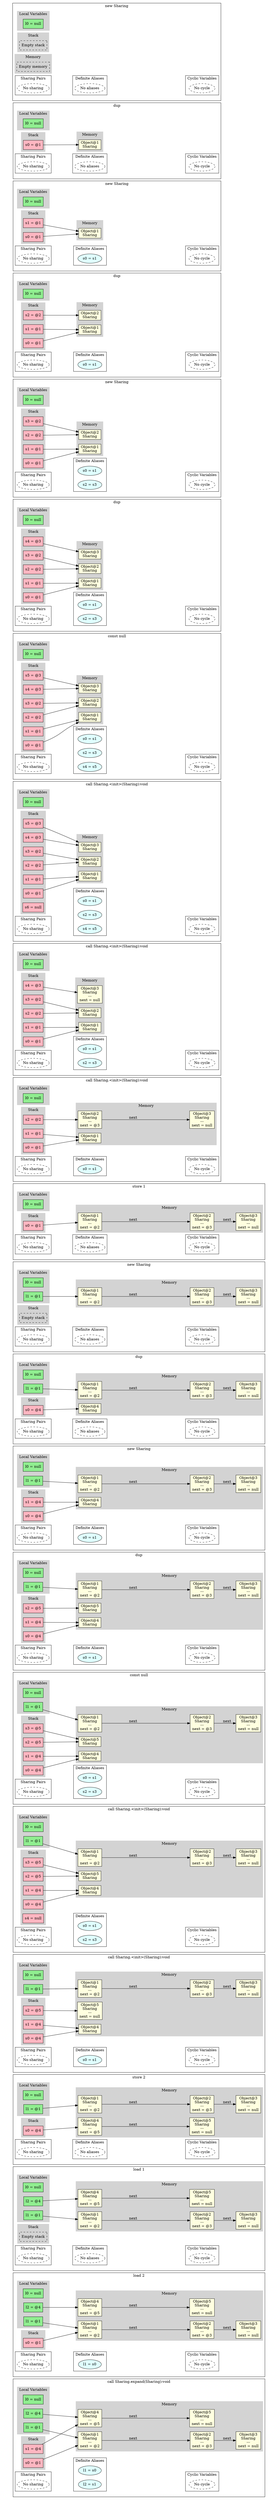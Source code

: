 digraph MemoryGraph {
 node [shape=box, style=filled, fillcolor=lightblue];
 rankdir=LR;

 // Invisible anchor subgraph
 subgraph cluster_anchor {
 style=invis;
 anchor [style=invis, shape=point, width=0, height=0];
 }

 // Starting point for subgraph ordering
 anchor_start [style=invis, shape=point];

 anchor_1748986332955 [style=invis, shape=point];
 anchor_start -> anchor_1748986332955 [style=invis];
 anchor_start = anchor_1748986332955;

 subgraph cluster_1748986332955 {
 anchor_1748986332955 [style=invis];
 label="new Sharing";
 subgraph cluster_locals_1748986332955 {
 label="Local Variables";
 style=filled;
 color=lightgrey;
 node [style=filled, fillcolor=lightgreen];
 "l0_1748986332955" [label="l0 = null"];
 }

 subgraph cluster_stack_1748986332955 {
 label="Stack";
 style=filled;
 color=lightgrey;
 node [style=filled, fillcolor=lightpink];
 "empty_stack_1748986332955" [label="Empty stack", style=dashed, fillcolor=white];
 }

 subgraph cluster_memory_1748986332955 {
 label="Memory";
 style=filled;
 color=lightgrey;
 node [style=filled, fillcolor=lightyellow];
 "empty_memory_1748986332955" [label="Empty memory", style=dashed, fillcolor=white];
 }


 // Sharing pairs
 subgraph cluster_sharing_1748986332955 {
 label="Sharing Pairs";
 node [shape=ellipse, style=filled, fillcolor=lightyellow];
 "empty_sharing_1748986332955" [label="No sharing", style=dashed, fillcolor=white];
 }

    // Alias pairs
    subgraph cluster_aliases_1748986332955 {
      label="Definite Aliases";
      node [shape=ellipse, style=filled, fillcolor=lightcyan];
      "empty_alias_1748986332955" [label="No aliases", style=dashed, fillcolor=white];
    }

 // Cyclic variables
 subgraph cluster_cyclic_1748986332955 {
 label="Cyclic Variables";
 node [shape=ellipse];
 "empty_cyclic_1748986332955" [label="No cycle", style=dashed, fillcolor=white];
 }
 // Invisible edge for horizontal alignment
 "empty_sharing_1748986332955" -> "empty_alias_1748986332955" [style=invis, weight=10];
 // Invisible edge for horizontal alignment
 "empty_alias_1748986332955" -> "empty_cyclic_1748986332955" [style=invis, weight=10];
 }
 anchor_1748986332963 [style=invis, shape=point];
 anchor_start -> anchor_1748986332963 [style=invis];
 anchor_start = anchor_1748986332963;

 subgraph cluster_1748986332963 {
 anchor_1748986332963 [style=invis];
 label="dup";
 subgraph cluster_locals_1748986332963 {
 label="Local Variables";
 style=filled;
 color=lightgrey;
 node [style=filled, fillcolor=lightgreen];
 "l0_1748986332963" [label="l0 = null"];
 }

 subgraph cluster_stack_1748986332963 {
 label="Stack";
 style=filled;
 color=lightgrey;
 node [style=filled, fillcolor=lightpink];
 "s0_1748986332963" [label="s0 = @1"];
 }

 subgraph cluster_memory_1748986332963 {
 label="Memory";
 style=filled;
 color=lightgrey;
 node [style=filled, fillcolor=lightyellow];
 "obj1_1748986332963" [label="Object@1\nSharing"];
 }

 "s0_1748986332963" -> "obj1_1748986332963";

 // Sharing pairs
 subgraph cluster_sharing_1748986332963 {
 label="Sharing Pairs";
 node [shape=ellipse, style=filled, fillcolor=lightyellow];
 "empty_sharing_1748986332963" [label="No sharing", style=dashed, fillcolor=white];
 }

    // Alias pairs
    subgraph cluster_aliases_1748986332963 {
      label="Definite Aliases";
      node [shape=ellipse, style=filled, fillcolor=lightcyan];
      "empty_alias_1748986332963" [label="No aliases", style=dashed, fillcolor=white];
    }

 // Cyclic variables
 subgraph cluster_cyclic_1748986332963 {
 label="Cyclic Variables";
 node [shape=ellipse];
 "empty_cyclic_1748986332963" [label="No cycle", style=dashed, fillcolor=white];
 }
 // Invisible edge for horizontal alignment
 "empty_sharing_1748986332963" -> "empty_alias_1748986332963" [style=invis, weight=10];
 // Invisible edge for horizontal alignment
 "empty_alias_1748986332963" -> "empty_cyclic_1748986332963" [style=invis, weight=10];
 }
 anchor_1748986332970 [style=invis, shape=point];
 anchor_start -> anchor_1748986332970 [style=invis];
 anchor_start = anchor_1748986332970;

 subgraph cluster_1748986332970 {
 anchor_1748986332970 [style=invis];
 label="new Sharing";
 subgraph cluster_locals_1748986332970 {
 label="Local Variables";
 style=filled;
 color=lightgrey;
 node [style=filled, fillcolor=lightgreen];
 "l0_1748986332970" [label="l0 = null"];
 }

 subgraph cluster_stack_1748986332970 {
 label="Stack";
 style=filled;
 color=lightgrey;
 node [style=filled, fillcolor=lightpink];
 "s0_1748986332970" [label="s0 = @1"];
 "s1_1748986332970" [label="s1 = @1"];
 }

 subgraph cluster_memory_1748986332970 {
 label="Memory";
 style=filled;
 color=lightgrey;
 node [style=filled, fillcolor=lightyellow];
 "obj1_1748986332970" [label="Object@1\nSharing"];
 }

 "s0_1748986332970" -> "obj1_1748986332970";
 "s1_1748986332970" -> "obj1_1748986332970";

 // Sharing pairs
 subgraph cluster_sharing_1748986332970 {
 label="Sharing Pairs";
 node [shape=ellipse, style=filled, fillcolor=lightyellow];
 "empty_sharing_1748986332970" [label="No sharing", style=dashed, fillcolor=white];
 }

    // Alias pairs
    subgraph cluster_aliases_1748986332970 {
      label="Definite Aliases";
      node [shape=ellipse, style=filled, fillcolor=lightcyan];
      "alias0_1748986332970" [label="s0 = s1"];
    }

 // Cyclic variables
 subgraph cluster_cyclic_1748986332970 {
 label="Cyclic Variables";
 node [shape=ellipse];
 "empty_cyclic_1748986332970" [label="No cycle", style=dashed, fillcolor=white];
 }
 // Invisible edge for horizontal alignment
 "empty_sharing_1748986332970" -> "alias0_1748986332970" [style=invis, weight=10];
 // Invisible edge for horizontal alignment
 "alias0_1748986332970" -> "empty_cyclic_1748986332970" [style=invis, weight=10];
 }
 anchor_1748986332975 [style=invis, shape=point];
 anchor_start -> anchor_1748986332975 [style=invis];
 anchor_start = anchor_1748986332975;

 subgraph cluster_1748986332975 {
 anchor_1748986332975 [style=invis];
 label="dup";
 subgraph cluster_locals_1748986332975 {
 label="Local Variables";
 style=filled;
 color=lightgrey;
 node [style=filled, fillcolor=lightgreen];
 "l0_1748986332975" [label="l0 = null"];
 }

 subgraph cluster_stack_1748986332975 {
 label="Stack";
 style=filled;
 color=lightgrey;
 node [style=filled, fillcolor=lightpink];
 "s0_1748986332975" [label="s0 = @1"];
 "s1_1748986332975" [label="s1 = @1"];
 "s2_1748986332975" [label="s2 = @2"];
 }

 subgraph cluster_memory_1748986332975 {
 label="Memory";
 style=filled;
 color=lightgrey;
 node [style=filled, fillcolor=lightyellow];
 "obj1_1748986332975" [label="Object@1\nSharing"];
 "obj2_1748986332975" [label="Object@2\nSharing"];
 }

 "s0_1748986332975" -> "obj1_1748986332975";
 "s1_1748986332975" -> "obj1_1748986332975";
 "s2_1748986332975" -> "obj2_1748986332975";

 // Sharing pairs
 subgraph cluster_sharing_1748986332975 {
 label="Sharing Pairs";
 node [shape=ellipse, style=filled, fillcolor=lightyellow];
 "empty_sharing_1748986332975" [label="No sharing", style=dashed, fillcolor=white];
 }

    // Alias pairs
    subgraph cluster_aliases_1748986332975 {
      label="Definite Aliases";
      node [shape=ellipse, style=filled, fillcolor=lightcyan];
      "alias0_1748986332975" [label="s0 = s1"];
    }

 // Cyclic variables
 subgraph cluster_cyclic_1748986332975 {
 label="Cyclic Variables";
 node [shape=ellipse];
 "empty_cyclic_1748986332975" [label="No cycle", style=dashed, fillcolor=white];
 }
 // Invisible edge for horizontal alignment
 "empty_sharing_1748986332975" -> "alias0_1748986332975" [style=invis, weight=10];
 // Invisible edge for horizontal alignment
 "alias0_1748986332975" -> "empty_cyclic_1748986332975" [style=invis, weight=10];
 }
 anchor_1748986333094 [style=invis, shape=point];
 anchor_start -> anchor_1748986333094 [style=invis];
 anchor_start = anchor_1748986333094;

 subgraph cluster_1748986333094 {
 anchor_1748986333094 [style=invis];
 label="new Sharing";
 subgraph cluster_locals_1748986333094 {
 label="Local Variables";
 style=filled;
 color=lightgrey;
 node [style=filled, fillcolor=lightgreen];
 "l0_1748986333094" [label="l0 = null"];
 }

 subgraph cluster_stack_1748986333094 {
 label="Stack";
 style=filled;
 color=lightgrey;
 node [style=filled, fillcolor=lightpink];
 "s0_1748986333094" [label="s0 = @1"];
 "s1_1748986333094" [label="s1 = @1"];
 "s2_1748986333094" [label="s2 = @2"];
 "s3_1748986333094" [label="s3 = @2"];
 }

 subgraph cluster_memory_1748986333094 {
 label="Memory";
 style=filled;
 color=lightgrey;
 node [style=filled, fillcolor=lightyellow];
 "obj1_1748986333094" [label="Object@1\nSharing"];
 "obj2_1748986333094" [label="Object@2\nSharing"];
 }

 "s0_1748986333094" -> "obj1_1748986333094";
 "s1_1748986333094" -> "obj1_1748986333094";
 "s2_1748986333094" -> "obj2_1748986333094";
 "s3_1748986333094" -> "obj2_1748986333094";

 // Sharing pairs
 subgraph cluster_sharing_1748986333094 {
 label="Sharing Pairs";
 node [shape=ellipse, style=filled, fillcolor=lightyellow];
 "empty_sharing_1748986333094" [label="No sharing", style=dashed, fillcolor=white];
 }

    // Alias pairs
    subgraph cluster_aliases_1748986333094 {
      label="Definite Aliases";
      node [shape=ellipse, style=filled, fillcolor=lightcyan];
      "alias0_1748986333094" [label="s0 = s1"];
      "alias1_1748986333094" [label="s2 = s3"];
    }

 // Cyclic variables
 subgraph cluster_cyclic_1748986333094 {
 label="Cyclic Variables";
 node [shape=ellipse];
 "empty_cyclic_1748986333094" [label="No cycle", style=dashed, fillcolor=white];
 }
 // Invisible edge for horizontal alignment
 "empty_sharing_1748986333094" -> "alias1_1748986333094" [style=invis, weight=10];
 // Invisible edge for horizontal alignment
 "alias1_1748986333094" -> "empty_cyclic_1748986333094" [style=invis, weight=10];
 }
 anchor_1748986333132 [style=invis, shape=point];
 anchor_start -> anchor_1748986333132 [style=invis];
 anchor_start = anchor_1748986333132;

 subgraph cluster_1748986333132 {
 anchor_1748986333132 [style=invis];
 label="dup";
 subgraph cluster_locals_1748986333132 {
 label="Local Variables";
 style=filled;
 color=lightgrey;
 node [style=filled, fillcolor=lightgreen];
 "l0_1748986333132" [label="l0 = null"];
 }

 subgraph cluster_stack_1748986333132 {
 label="Stack";
 style=filled;
 color=lightgrey;
 node [style=filled, fillcolor=lightpink];
 "s0_1748986333132" [label="s0 = @1"];
 "s1_1748986333132" [label="s1 = @1"];
 "s2_1748986333132" [label="s2 = @2"];
 "s3_1748986333132" [label="s3 = @2"];
 "s4_1748986333132" [label="s4 = @3"];
 }

 subgraph cluster_memory_1748986333132 {
 label="Memory";
 style=filled;
 color=lightgrey;
 node [style=filled, fillcolor=lightyellow];
 "obj1_1748986333132" [label="Object@1\nSharing"];
 "obj2_1748986333132" [label="Object@2\nSharing"];
 "obj3_1748986333132" [label="Object@3\nSharing"];
 }

 "s0_1748986333132" -> "obj1_1748986333132";
 "s1_1748986333132" -> "obj1_1748986333132";
 "s2_1748986333132" -> "obj2_1748986333132";
 "s3_1748986333132" -> "obj2_1748986333132";
 "s4_1748986333132" -> "obj3_1748986333132";

 // Sharing pairs
 subgraph cluster_sharing_1748986333132 {
 label="Sharing Pairs";
 node [shape=ellipse, style=filled, fillcolor=lightyellow];
 "empty_sharing_1748986333132" [label="No sharing", style=dashed, fillcolor=white];
 }

    // Alias pairs
    subgraph cluster_aliases_1748986333132 {
      label="Definite Aliases";
      node [shape=ellipse, style=filled, fillcolor=lightcyan];
      "alias0_1748986333132" [label="s0 = s1"];
      "alias1_1748986333132" [label="s2 = s3"];
    }

 // Cyclic variables
 subgraph cluster_cyclic_1748986333132 {
 label="Cyclic Variables";
 node [shape=ellipse];
 "empty_cyclic_1748986333132" [label="No cycle", style=dashed, fillcolor=white];
 }
 // Invisible edge for horizontal alignment
 "empty_sharing_1748986333132" -> "alias1_1748986333132" [style=invis, weight=10];
 // Invisible edge for horizontal alignment
 "alias1_1748986333132" -> "empty_cyclic_1748986333132" [style=invis, weight=10];
 }
 anchor_1748986333169 [style=invis, shape=point];
 anchor_start -> anchor_1748986333169 [style=invis];
 anchor_start = anchor_1748986333169;

 subgraph cluster_1748986333169 {
 anchor_1748986333169 [style=invis];
 label="const null";
 subgraph cluster_locals_1748986333169 {
 label="Local Variables";
 style=filled;
 color=lightgrey;
 node [style=filled, fillcolor=lightgreen];
 "l0_1748986333169" [label="l0 = null"];
 }

 subgraph cluster_stack_1748986333169 {
 label="Stack";
 style=filled;
 color=lightgrey;
 node [style=filled, fillcolor=lightpink];
 "s0_1748986333169" [label="s0 = @1"];
 "s1_1748986333169" [label="s1 = @1"];
 "s2_1748986333169" [label="s2 = @2"];
 "s3_1748986333169" [label="s3 = @2"];
 "s4_1748986333169" [label="s4 = @3"];
 "s5_1748986333169" [label="s5 = @3"];
 }

 subgraph cluster_memory_1748986333169 {
 label="Memory";
 style=filled;
 color=lightgrey;
 node [style=filled, fillcolor=lightyellow];
 "obj1_1748986333169" [label="Object@1\nSharing"];
 "obj2_1748986333169" [label="Object@2\nSharing"];
 "obj3_1748986333169" [label="Object@3\nSharing"];
 }

 "s0_1748986333169" -> "obj1_1748986333169";
 "s1_1748986333169" -> "obj1_1748986333169";
 "s2_1748986333169" -> "obj2_1748986333169";
 "s3_1748986333169" -> "obj2_1748986333169";
 "s4_1748986333169" -> "obj3_1748986333169";
 "s5_1748986333169" -> "obj3_1748986333169";

 // Sharing pairs
 subgraph cluster_sharing_1748986333169 {
 label="Sharing Pairs";
 node [shape=ellipse, style=filled, fillcolor=lightyellow];
 "empty_sharing_1748986333169" [label="No sharing", style=dashed, fillcolor=white];
 }

    // Alias pairs
    subgraph cluster_aliases_1748986333169 {
      label="Definite Aliases";
      node [shape=ellipse, style=filled, fillcolor=lightcyan];
      "alias0_1748986333169" [label="s0 = s1"];
      "alias1_1748986333169" [label="s2 = s3"];
      "alias2_1748986333169" [label="s4 = s5"];
    }

 // Cyclic variables
 subgraph cluster_cyclic_1748986333169 {
 label="Cyclic Variables";
 node [shape=ellipse];
 "empty_cyclic_1748986333169" [label="No cycle", style=dashed, fillcolor=white];
 }
 // Invisible edge for horizontal alignment
 "empty_sharing_1748986333169" -> "alias2_1748986333169" [style=invis, weight=10];
 // Invisible edge for horizontal alignment
 "alias2_1748986333169" -> "empty_cyclic_1748986333169" [style=invis, weight=10];
 }
 anchor_1748986333259 [style=invis, shape=point];
 anchor_start -> anchor_1748986333259 [style=invis];
 anchor_start = anchor_1748986333259;

 subgraph cluster_1748986333259 {
 anchor_1748986333259 [style=invis];
 label="call Sharing.<init>(Sharing):void";
 subgraph cluster_locals_1748986333259 {
 label="Local Variables";
 style=filled;
 color=lightgrey;
 node [style=filled, fillcolor=lightgreen];
 "l0_1748986333259" [label="l0 = null"];
 }

 subgraph cluster_stack_1748986333259 {
 label="Stack";
 style=filled;
 color=lightgrey;
 node [style=filled, fillcolor=lightpink];
 "s0_1748986333259" [label="s0 = @1"];
 "s1_1748986333259" [label="s1 = @1"];
 "s2_1748986333259" [label="s2 = @2"];
 "s3_1748986333259" [label="s3 = @2"];
 "s4_1748986333259" [label="s4 = @3"];
 "s5_1748986333259" [label="s5 = @3"];
 "s6_1748986333259" [label="s6 = null"];
 }

 subgraph cluster_memory_1748986333259 {
 label="Memory";
 style=filled;
 color=lightgrey;
 node [style=filled, fillcolor=lightyellow];
 "obj1_1748986333259" [label="Object@1\nSharing"];
 "obj2_1748986333259" [label="Object@2\nSharing"];
 "obj3_1748986333259" [label="Object@3\nSharing"];
 }

 "s0_1748986333259" -> "obj1_1748986333259";
 "s1_1748986333259" -> "obj1_1748986333259";
 "s2_1748986333259" -> "obj2_1748986333259";
 "s3_1748986333259" -> "obj2_1748986333259";
 "s4_1748986333259" -> "obj3_1748986333259";
 "s5_1748986333259" -> "obj3_1748986333259";

 // Sharing pairs
 subgraph cluster_sharing_1748986333259 {
 label="Sharing Pairs";
 node [shape=ellipse, style=filled, fillcolor=lightyellow];
 "empty_sharing_1748986333259" [label="No sharing", style=dashed, fillcolor=white];
 }

    // Alias pairs
    subgraph cluster_aliases_1748986333259 {
      label="Definite Aliases";
      node [shape=ellipse, style=filled, fillcolor=lightcyan];
      "alias0_1748986333259" [label="s0 = s1"];
      "alias1_1748986333259" [label="s2 = s3"];
      "alias2_1748986333259" [label="s4 = s5"];
    }

 // Cyclic variables
 subgraph cluster_cyclic_1748986333259 {
 label="Cyclic Variables";
 node [shape=ellipse];
 "empty_cyclic_1748986333259" [label="No cycle", style=dashed, fillcolor=white];
 }
 // Invisible edge for horizontal alignment
 "empty_sharing_1748986333259" -> "alias2_1748986333259" [style=invis, weight=10];
 // Invisible edge for horizontal alignment
 "alias2_1748986333259" -> "empty_cyclic_1748986333259" [style=invis, weight=10];
 }
 anchor_1748986333431 [style=invis, shape=point];
 anchor_start -> anchor_1748986333431 [style=invis];
 anchor_start = anchor_1748986333431;

 subgraph cluster_1748986333431 {
 anchor_1748986333431 [style=invis];
 label="call Sharing.<init>(Sharing):void";
 subgraph cluster_locals_1748986333431 {
 label="Local Variables";
 style=filled;
 color=lightgrey;
 node [style=filled, fillcolor=lightgreen];
 "l0_1748986333431" [label="l0 = null"];
 }

 subgraph cluster_stack_1748986333431 {
 label="Stack";
 style=filled;
 color=lightgrey;
 node [style=filled, fillcolor=lightpink];
 "s0_1748986333431" [label="s0 = @1"];
 "s1_1748986333431" [label="s1 = @1"];
 "s2_1748986333431" [label="s2 = @2"];
 "s3_1748986333431" [label="s3 = @2"];
 "s4_1748986333431" [label="s4 = @3"];
 }

 subgraph cluster_memory_1748986333431 {
 label="Memory";
 style=filled;
 color=lightgrey;
 node [style=filled, fillcolor=lightyellow];
 "obj1_1748986333431" [label="Object@1\nSharing"];
 "obj2_1748986333431" [label="Object@2\nSharing"];
 "obj3_1748986333431" [label="Object@3\nSharing\n---\nnext = null\n"];
 }

 "s0_1748986333431" -> "obj1_1748986333431";
 "s1_1748986333431" -> "obj1_1748986333431";
 "s2_1748986333431" -> "obj2_1748986333431";
 "s3_1748986333431" -> "obj2_1748986333431";
 "s4_1748986333431" -> "obj3_1748986333431";

 // Sharing pairs
 subgraph cluster_sharing_1748986333431 {
 label="Sharing Pairs";
 node [shape=ellipse, style=filled, fillcolor=lightyellow];
 "empty_sharing_1748986333431" [label="No sharing", style=dashed, fillcolor=white];
 }

    // Alias pairs
    subgraph cluster_aliases_1748986333431 {
      label="Definite Aliases";
      node [shape=ellipse, style=filled, fillcolor=lightcyan];
      "alias0_1748986333431" [label="s0 = s1"];
      "alias1_1748986333431" [label="s2 = s3"];
    }

 // Cyclic variables
 subgraph cluster_cyclic_1748986333431 {
 label="Cyclic Variables";
 node [shape=ellipse];
 "empty_cyclic_1748986333431" [label="No cycle", style=dashed, fillcolor=white];
 }
 // Invisible edge for horizontal alignment
 "empty_sharing_1748986333431" -> "alias1_1748986333431" [style=invis, weight=10];
 // Invisible edge for horizontal alignment
 "alias1_1748986333431" -> "empty_cyclic_1748986333431" [style=invis, weight=10];
 }
 anchor_1748986333488 [style=invis, shape=point];
 anchor_start -> anchor_1748986333488 [style=invis];
 anchor_start = anchor_1748986333488;

 subgraph cluster_1748986333488 {
 anchor_1748986333488 [style=invis];
 label="call Sharing.<init>(Sharing):void";
 subgraph cluster_locals_1748986333488 {
 label="Local Variables";
 style=filled;
 color=lightgrey;
 node [style=filled, fillcolor=lightgreen];
 "l0_1748986333488" [label="l0 = null"];
 }

 subgraph cluster_stack_1748986333488 {
 label="Stack";
 style=filled;
 color=lightgrey;
 node [style=filled, fillcolor=lightpink];
 "s0_1748986333488" [label="s0 = @1"];
 "s1_1748986333488" [label="s1 = @1"];
 "s2_1748986333488" [label="s2 = @2"];
 }

 subgraph cluster_memory_1748986333488 {
 label="Memory";
 style=filled;
 color=lightgrey;
 node [style=filled, fillcolor=lightyellow];
 "obj1_1748986333488" [label="Object@1\nSharing"];
 "obj2_1748986333488" [label="Object@2\nSharing\n---\nnext = @3\n"];
 "obj3_1748986333488" [label="Object@3\nSharing\n---\nnext = null\n"];
 }

 "s0_1748986333488" -> "obj1_1748986333488";
 "s1_1748986333488" -> "obj1_1748986333488";
 "s2_1748986333488" -> "obj2_1748986333488";
 "obj2_1748986333488" -> "obj3_1748986333488" [label="next"];

 // Sharing pairs
 subgraph cluster_sharing_1748986333488 {
 label="Sharing Pairs";
 node [shape=ellipse, style=filled, fillcolor=lightyellow];
 "empty_sharing_1748986333488" [label="No sharing", style=dashed, fillcolor=white];
 }

    // Alias pairs
    subgraph cluster_aliases_1748986333488 {
      label="Definite Aliases";
      node [shape=ellipse, style=filled, fillcolor=lightcyan];
      "alias0_1748986333488" [label="s0 = s1"];
    }

 // Cyclic variables
 subgraph cluster_cyclic_1748986333488 {
 label="Cyclic Variables";
 node [shape=ellipse];
 "empty_cyclic_1748986333488" [label="No cycle", style=dashed, fillcolor=white];
 }
 // Invisible edge for horizontal alignment
 "empty_sharing_1748986333488" -> "alias0_1748986333488" [style=invis, weight=10];
 // Invisible edge for horizontal alignment
 "alias0_1748986333488" -> "empty_cyclic_1748986333488" [style=invis, weight=10];
 }
 anchor_1748986333495 [style=invis, shape=point];
 anchor_start -> anchor_1748986333495 [style=invis];
 anchor_start = anchor_1748986333495;

 subgraph cluster_1748986333495 {
 anchor_1748986333495 [style=invis];
 label="store 1";
 subgraph cluster_locals_1748986333495 {
 label="Local Variables";
 style=filled;
 color=lightgrey;
 node [style=filled, fillcolor=lightgreen];
 "l0_1748986333495" [label="l0 = null"];
 }

 subgraph cluster_stack_1748986333495 {
 label="Stack";
 style=filled;
 color=lightgrey;
 node [style=filled, fillcolor=lightpink];
 "s0_1748986333495" [label="s0 = @1"];
 }

 subgraph cluster_memory_1748986333495 {
 label="Memory";
 style=filled;
 color=lightgrey;
 node [style=filled, fillcolor=lightyellow];
 "obj1_1748986333495" [label="Object@1\nSharing\n---\nnext = @2\n"];
 "obj2_1748986333495" [label="Object@2\nSharing\n---\nnext = @3\n"];
 "obj3_1748986333495" [label="Object@3\nSharing\n---\nnext = null\n"];
 }

 "s0_1748986333495" -> "obj1_1748986333495";
 "obj1_1748986333495" -> "obj2_1748986333495" [label="next"];
 "obj2_1748986333495" -> "obj3_1748986333495" [label="next"];

 // Sharing pairs
 subgraph cluster_sharing_1748986333495 {
 label="Sharing Pairs";
 node [shape=ellipse, style=filled, fillcolor=lightyellow];
 "empty_sharing_1748986333495" [label="No sharing", style=dashed, fillcolor=white];
 }

    // Alias pairs
    subgraph cluster_aliases_1748986333495 {
      label="Definite Aliases";
      node [shape=ellipse, style=filled, fillcolor=lightcyan];
      "empty_alias_1748986333495" [label="No aliases", style=dashed, fillcolor=white];
    }

 // Cyclic variables
 subgraph cluster_cyclic_1748986333495 {
 label="Cyclic Variables";
 node [shape=ellipse];
 "empty_cyclic_1748986333495" [label="No cycle", style=dashed, fillcolor=white];
 }
 // Invisible edge for horizontal alignment
 "empty_sharing_1748986333495" -> "empty_alias_1748986333495" [style=invis, weight=10];
 // Invisible edge for horizontal alignment
 "empty_alias_1748986333495" -> "empty_cyclic_1748986333495" [style=invis, weight=10];
 }
 anchor_1748986333497 [style=invis, shape=point];
 anchor_start -> anchor_1748986333497 [style=invis];
 anchor_start = anchor_1748986333497;

 subgraph cluster_1748986333497 {
 anchor_1748986333497 [style=invis];
 label="new Sharing";
 subgraph cluster_locals_1748986333497 {
 label="Local Variables";
 style=filled;
 color=lightgrey;
 node [style=filled, fillcolor=lightgreen];
 "l0_1748986333497" [label="l0 = null"];
 "l1_1748986333497" [label="l1 = @1"];
 }

 subgraph cluster_stack_1748986333497 {
 label="Stack";
 style=filled;
 color=lightgrey;
 node [style=filled, fillcolor=lightpink];
 "empty_stack_1748986333497" [label="Empty stack", style=dashed, fillcolor=white];
 }

 subgraph cluster_memory_1748986333497 {
 label="Memory";
 style=filled;
 color=lightgrey;
 node [style=filled, fillcolor=lightyellow];
 "obj1_1748986333497" [label="Object@1\nSharing\n---\nnext = @2\n"];
 "obj2_1748986333497" [label="Object@2\nSharing\n---\nnext = @3\n"];
 "obj3_1748986333497" [label="Object@3\nSharing\n---\nnext = null\n"];
 }

 "l1_1748986333497" -> "obj1_1748986333497";
 "obj1_1748986333497" -> "obj2_1748986333497" [label="next"];
 "obj2_1748986333497" -> "obj3_1748986333497" [label="next"];

 // Sharing pairs
 subgraph cluster_sharing_1748986333497 {
 label="Sharing Pairs";
 node [shape=ellipse, style=filled, fillcolor=lightyellow];
 "empty_sharing_1748986333497" [label="No sharing", style=dashed, fillcolor=white];
 }

    // Alias pairs
    subgraph cluster_aliases_1748986333497 {
      label="Definite Aliases";
      node [shape=ellipse, style=filled, fillcolor=lightcyan];
      "empty_alias_1748986333497" [label="No aliases", style=dashed, fillcolor=white];
    }

 // Cyclic variables
 subgraph cluster_cyclic_1748986333497 {
 label="Cyclic Variables";
 node [shape=ellipse];
 "empty_cyclic_1748986333497" [label="No cycle", style=dashed, fillcolor=white];
 }
 // Invisible edge for horizontal alignment
 "empty_sharing_1748986333497" -> "empty_alias_1748986333497" [style=invis, weight=10];
 // Invisible edge for horizontal alignment
 "empty_alias_1748986333497" -> "empty_cyclic_1748986333497" [style=invis, weight=10];
 }
 anchor_1748986333500 [style=invis, shape=point];
 anchor_start -> anchor_1748986333500 [style=invis];
 anchor_start = anchor_1748986333500;

 subgraph cluster_1748986333500 {
 anchor_1748986333500 [style=invis];
 label="dup";
 subgraph cluster_locals_1748986333500 {
 label="Local Variables";
 style=filled;
 color=lightgrey;
 node [style=filled, fillcolor=lightgreen];
 "l0_1748986333500" [label="l0 = null"];
 "l1_1748986333500" [label="l1 = @1"];
 }

 subgraph cluster_stack_1748986333500 {
 label="Stack";
 style=filled;
 color=lightgrey;
 node [style=filled, fillcolor=lightpink];
 "s0_1748986333500" [label="s0 = @4"];
 }

 subgraph cluster_memory_1748986333500 {
 label="Memory";
 style=filled;
 color=lightgrey;
 node [style=filled, fillcolor=lightyellow];
 "obj1_1748986333500" [label="Object@1\nSharing\n---\nnext = @2\n"];
 "obj2_1748986333500" [label="Object@2\nSharing\n---\nnext = @3\n"];
 "obj3_1748986333500" [label="Object@3\nSharing\n---\nnext = null\n"];
 "obj4_1748986333500" [label="Object@4\nSharing"];
 }

 "l1_1748986333500" -> "obj1_1748986333500";
 "s0_1748986333500" -> "obj4_1748986333500";
 "obj1_1748986333500" -> "obj2_1748986333500" [label="next"];
 "obj2_1748986333500" -> "obj3_1748986333500" [label="next"];

 // Sharing pairs
 subgraph cluster_sharing_1748986333500 {
 label="Sharing Pairs";
 node [shape=ellipse, style=filled, fillcolor=lightyellow];
 "empty_sharing_1748986333500" [label="No sharing", style=dashed, fillcolor=white];
 }

    // Alias pairs
    subgraph cluster_aliases_1748986333500 {
      label="Definite Aliases";
      node [shape=ellipse, style=filled, fillcolor=lightcyan];
      "empty_alias_1748986333500" [label="No aliases", style=dashed, fillcolor=white];
    }

 // Cyclic variables
 subgraph cluster_cyclic_1748986333500 {
 label="Cyclic Variables";
 node [shape=ellipse];
 "empty_cyclic_1748986333500" [label="No cycle", style=dashed, fillcolor=white];
 }
 // Invisible edge for horizontal alignment
 "empty_sharing_1748986333500" -> "empty_alias_1748986333500" [style=invis, weight=10];
 // Invisible edge for horizontal alignment
 "empty_alias_1748986333500" -> "empty_cyclic_1748986333500" [style=invis, weight=10];
 }
 anchor_1748986333503 [style=invis, shape=point];
 anchor_start -> anchor_1748986333503 [style=invis];
 anchor_start = anchor_1748986333503;

 subgraph cluster_1748986333503 {
 anchor_1748986333503 [style=invis];
 label="new Sharing";
 subgraph cluster_locals_1748986333503 {
 label="Local Variables";
 style=filled;
 color=lightgrey;
 node [style=filled, fillcolor=lightgreen];
 "l0_1748986333503" [label="l0 = null"];
 "l1_1748986333503" [label="l1 = @1"];
 }

 subgraph cluster_stack_1748986333503 {
 label="Stack";
 style=filled;
 color=lightgrey;
 node [style=filled, fillcolor=lightpink];
 "s0_1748986333503" [label="s0 = @4"];
 "s1_1748986333503" [label="s1 = @4"];
 }

 subgraph cluster_memory_1748986333503 {
 label="Memory";
 style=filled;
 color=lightgrey;
 node [style=filled, fillcolor=lightyellow];
 "obj1_1748986333503" [label="Object@1\nSharing\n---\nnext = @2\n"];
 "obj2_1748986333503" [label="Object@2\nSharing\n---\nnext = @3\n"];
 "obj3_1748986333503" [label="Object@3\nSharing\n---\nnext = null\n"];
 "obj4_1748986333503" [label="Object@4\nSharing"];
 }

 "l1_1748986333503" -> "obj1_1748986333503";
 "s0_1748986333503" -> "obj4_1748986333503";
 "s1_1748986333503" -> "obj4_1748986333503";
 "obj1_1748986333503" -> "obj2_1748986333503" [label="next"];
 "obj2_1748986333503" -> "obj3_1748986333503" [label="next"];

 // Sharing pairs
 subgraph cluster_sharing_1748986333503 {
 label="Sharing Pairs";
 node [shape=ellipse, style=filled, fillcolor=lightyellow];
 "empty_sharing_1748986333503" [label="No sharing", style=dashed, fillcolor=white];
 }

    // Alias pairs
    subgraph cluster_aliases_1748986333503 {
      label="Definite Aliases";
      node [shape=ellipse, style=filled, fillcolor=lightcyan];
      "alias0_1748986333503" [label="s0 = s1"];
    }

 // Cyclic variables
 subgraph cluster_cyclic_1748986333503 {
 label="Cyclic Variables";
 node [shape=ellipse];
 "empty_cyclic_1748986333503" [label="No cycle", style=dashed, fillcolor=white];
 }
 // Invisible edge for horizontal alignment
 "empty_sharing_1748986333503" -> "alias0_1748986333503" [style=invis, weight=10];
 // Invisible edge for horizontal alignment
 "alias0_1748986333503" -> "empty_cyclic_1748986333503" [style=invis, weight=10];
 }
 anchor_1748986333507 [style=invis, shape=point];
 anchor_start -> anchor_1748986333507 [style=invis];
 anchor_start = anchor_1748986333507;

 subgraph cluster_1748986333507 {
 anchor_1748986333507 [style=invis];
 label="dup";
 subgraph cluster_locals_1748986333507 {
 label="Local Variables";
 style=filled;
 color=lightgrey;
 node [style=filled, fillcolor=lightgreen];
 "l0_1748986333507" [label="l0 = null"];
 "l1_1748986333507" [label="l1 = @1"];
 }

 subgraph cluster_stack_1748986333507 {
 label="Stack";
 style=filled;
 color=lightgrey;
 node [style=filled, fillcolor=lightpink];
 "s0_1748986333507" [label="s0 = @4"];
 "s1_1748986333507" [label="s1 = @4"];
 "s2_1748986333507" [label="s2 = @5"];
 }

 subgraph cluster_memory_1748986333507 {
 label="Memory";
 style=filled;
 color=lightgrey;
 node [style=filled, fillcolor=lightyellow];
 "obj1_1748986333507" [label="Object@1\nSharing\n---\nnext = @2\n"];
 "obj2_1748986333507" [label="Object@2\nSharing\n---\nnext = @3\n"];
 "obj3_1748986333507" [label="Object@3\nSharing\n---\nnext = null\n"];
 "obj4_1748986333507" [label="Object@4\nSharing"];
 "obj5_1748986333507" [label="Object@5\nSharing"];
 }

 "l1_1748986333507" -> "obj1_1748986333507";
 "s0_1748986333507" -> "obj4_1748986333507";
 "s1_1748986333507" -> "obj4_1748986333507";
 "s2_1748986333507" -> "obj5_1748986333507";
 "obj1_1748986333507" -> "obj2_1748986333507" [label="next"];
 "obj2_1748986333507" -> "obj3_1748986333507" [label="next"];

 // Sharing pairs
 subgraph cluster_sharing_1748986333507 {
 label="Sharing Pairs";
 node [shape=ellipse, style=filled, fillcolor=lightyellow];
 "empty_sharing_1748986333507" [label="No sharing", style=dashed, fillcolor=white];
 }

    // Alias pairs
    subgraph cluster_aliases_1748986333507 {
      label="Definite Aliases";
      node [shape=ellipse, style=filled, fillcolor=lightcyan];
      "alias0_1748986333507" [label="s0 = s1"];
    }

 // Cyclic variables
 subgraph cluster_cyclic_1748986333507 {
 label="Cyclic Variables";
 node [shape=ellipse];
 "empty_cyclic_1748986333507" [label="No cycle", style=dashed, fillcolor=white];
 }
 // Invisible edge for horizontal alignment
 "empty_sharing_1748986333507" -> "alias0_1748986333507" [style=invis, weight=10];
 // Invisible edge for horizontal alignment
 "alias0_1748986333507" -> "empty_cyclic_1748986333507" [style=invis, weight=10];
 }
 anchor_1748986333512 [style=invis, shape=point];
 anchor_start -> anchor_1748986333512 [style=invis];
 anchor_start = anchor_1748986333512;

 subgraph cluster_1748986333512 {
 anchor_1748986333512 [style=invis];
 label="const null";
 subgraph cluster_locals_1748986333512 {
 label="Local Variables";
 style=filled;
 color=lightgrey;
 node [style=filled, fillcolor=lightgreen];
 "l0_1748986333512" [label="l0 = null"];
 "l1_1748986333512" [label="l1 = @1"];
 }

 subgraph cluster_stack_1748986333512 {
 label="Stack";
 style=filled;
 color=lightgrey;
 node [style=filled, fillcolor=lightpink];
 "s0_1748986333512" [label="s0 = @4"];
 "s1_1748986333512" [label="s1 = @4"];
 "s2_1748986333512" [label="s2 = @5"];
 "s3_1748986333512" [label="s3 = @5"];
 }

 subgraph cluster_memory_1748986333512 {
 label="Memory";
 style=filled;
 color=lightgrey;
 node [style=filled, fillcolor=lightyellow];
 "obj1_1748986333512" [label="Object@1\nSharing\n---\nnext = @2\n"];
 "obj2_1748986333512" [label="Object@2\nSharing\n---\nnext = @3\n"];
 "obj3_1748986333512" [label="Object@3\nSharing\n---\nnext = null\n"];
 "obj4_1748986333512" [label="Object@4\nSharing"];
 "obj5_1748986333512" [label="Object@5\nSharing"];
 }

 "l1_1748986333512" -> "obj1_1748986333512";
 "s0_1748986333512" -> "obj4_1748986333512";
 "s1_1748986333512" -> "obj4_1748986333512";
 "s2_1748986333512" -> "obj5_1748986333512";
 "s3_1748986333512" -> "obj5_1748986333512";
 "obj1_1748986333512" -> "obj2_1748986333512" [label="next"];
 "obj2_1748986333512" -> "obj3_1748986333512" [label="next"];

 // Sharing pairs
 subgraph cluster_sharing_1748986333512 {
 label="Sharing Pairs";
 node [shape=ellipse, style=filled, fillcolor=lightyellow];
 "empty_sharing_1748986333512" [label="No sharing", style=dashed, fillcolor=white];
 }

    // Alias pairs
    subgraph cluster_aliases_1748986333512 {
      label="Definite Aliases";
      node [shape=ellipse, style=filled, fillcolor=lightcyan];
      "alias0_1748986333512" [label="s0 = s1"];
      "alias1_1748986333512" [label="s2 = s3"];
    }

 // Cyclic variables
 subgraph cluster_cyclic_1748986333512 {
 label="Cyclic Variables";
 node [shape=ellipse];
 "empty_cyclic_1748986333512" [label="No cycle", style=dashed, fillcolor=white];
 }
 // Invisible edge for horizontal alignment
 "empty_sharing_1748986333512" -> "alias1_1748986333512" [style=invis, weight=10];
 // Invisible edge for horizontal alignment
 "alias1_1748986333512" -> "empty_cyclic_1748986333512" [style=invis, weight=10];
 }
 anchor_1748986333528 [style=invis, shape=point];
 anchor_start -> anchor_1748986333528 [style=invis];
 anchor_start = anchor_1748986333528;

 subgraph cluster_1748986333528 {
 anchor_1748986333528 [style=invis];
 label="call Sharing.<init>(Sharing):void";
 subgraph cluster_locals_1748986333528 {
 label="Local Variables";
 style=filled;
 color=lightgrey;
 node [style=filled, fillcolor=lightgreen];
 "l0_1748986333528" [label="l0 = null"];
 "l1_1748986333528" [label="l1 = @1"];
 }

 subgraph cluster_stack_1748986333528 {
 label="Stack";
 style=filled;
 color=lightgrey;
 node [style=filled, fillcolor=lightpink];
 "s0_1748986333528" [label="s0 = @4"];
 "s1_1748986333528" [label="s1 = @4"];
 "s2_1748986333528" [label="s2 = @5"];
 "s3_1748986333528" [label="s3 = @5"];
 "s4_1748986333528" [label="s4 = null"];
 }

 subgraph cluster_memory_1748986333528 {
 label="Memory";
 style=filled;
 color=lightgrey;
 node [style=filled, fillcolor=lightyellow];
 "obj1_1748986333528" [label="Object@1\nSharing\n---\nnext = @2\n"];
 "obj2_1748986333528" [label="Object@2\nSharing\n---\nnext = @3\n"];
 "obj3_1748986333528" [label="Object@3\nSharing\n---\nnext = null\n"];
 "obj4_1748986333528" [label="Object@4\nSharing"];
 "obj5_1748986333528" [label="Object@5\nSharing"];
 }

 "l1_1748986333528" -> "obj1_1748986333528";
 "s0_1748986333528" -> "obj4_1748986333528";
 "s1_1748986333528" -> "obj4_1748986333528";
 "s2_1748986333528" -> "obj5_1748986333528";
 "s3_1748986333528" -> "obj5_1748986333528";
 "obj1_1748986333528" -> "obj2_1748986333528" [label="next"];
 "obj2_1748986333528" -> "obj3_1748986333528" [label="next"];

 // Sharing pairs
 subgraph cluster_sharing_1748986333528 {
 label="Sharing Pairs";
 node [shape=ellipse, style=filled, fillcolor=lightyellow];
 "empty_sharing_1748986333528" [label="No sharing", style=dashed, fillcolor=white];
 }

    // Alias pairs
    subgraph cluster_aliases_1748986333528 {
      label="Definite Aliases";
      node [shape=ellipse, style=filled, fillcolor=lightcyan];
      "alias0_1748986333528" [label="s0 = s1"];
      "alias1_1748986333528" [label="s2 = s3"];
    }

 // Cyclic variables
 subgraph cluster_cyclic_1748986333528 {
 label="Cyclic Variables";
 node [shape=ellipse];
 "empty_cyclic_1748986333528" [label="No cycle", style=dashed, fillcolor=white];
 }
 // Invisible edge for horizontal alignment
 "empty_sharing_1748986333528" -> "alias1_1748986333528" [style=invis, weight=10];
 // Invisible edge for horizontal alignment
 "alias1_1748986333528" -> "empty_cyclic_1748986333528" [style=invis, weight=10];
 }
 anchor_1748986333545 [style=invis, shape=point];
 anchor_start -> anchor_1748986333545 [style=invis];
 anchor_start = anchor_1748986333545;

 subgraph cluster_1748986333545 {
 anchor_1748986333545 [style=invis];
 label="call Sharing.<init>(Sharing):void";
 subgraph cluster_locals_1748986333545 {
 label="Local Variables";
 style=filled;
 color=lightgrey;
 node [style=filled, fillcolor=lightgreen];
 "l0_1748986333545" [label="l0 = null"];
 "l1_1748986333545" [label="l1 = @1"];
 }

 subgraph cluster_stack_1748986333545 {
 label="Stack";
 style=filled;
 color=lightgrey;
 node [style=filled, fillcolor=lightpink];
 "s0_1748986333545" [label="s0 = @4"];
 "s1_1748986333545" [label="s1 = @4"];
 "s2_1748986333545" [label="s2 = @5"];
 }

 subgraph cluster_memory_1748986333545 {
 label="Memory";
 style=filled;
 color=lightgrey;
 node [style=filled, fillcolor=lightyellow];
 "obj1_1748986333545" [label="Object@1\nSharing\n---\nnext = @2\n"];
 "obj2_1748986333545" [label="Object@2\nSharing\n---\nnext = @3\n"];
 "obj3_1748986333545" [label="Object@3\nSharing\n---\nnext = null\n"];
 "obj4_1748986333545" [label="Object@4\nSharing"];
 "obj5_1748986333545" [label="Object@5\nSharing\n---\nnext = null\n"];
 }

 "l1_1748986333545" -> "obj1_1748986333545";
 "s0_1748986333545" -> "obj4_1748986333545";
 "s1_1748986333545" -> "obj4_1748986333545";
 "s2_1748986333545" -> "obj5_1748986333545";
 "obj1_1748986333545" -> "obj2_1748986333545" [label="next"];
 "obj2_1748986333545" -> "obj3_1748986333545" [label="next"];

 // Sharing pairs
 subgraph cluster_sharing_1748986333545 {
 label="Sharing Pairs";
 node [shape=ellipse, style=filled, fillcolor=lightyellow];
 "empty_sharing_1748986333545" [label="No sharing", style=dashed, fillcolor=white];
 }

    // Alias pairs
    subgraph cluster_aliases_1748986333545 {
      label="Definite Aliases";
      node [shape=ellipse, style=filled, fillcolor=lightcyan];
      "alias0_1748986333545" [label="s0 = s1"];
    }

 // Cyclic variables
 subgraph cluster_cyclic_1748986333545 {
 label="Cyclic Variables";
 node [shape=ellipse];
 "empty_cyclic_1748986333545" [label="No cycle", style=dashed, fillcolor=white];
 }
 // Invisible edge for horizontal alignment
 "empty_sharing_1748986333545" -> "alias0_1748986333545" [style=invis, weight=10];
 // Invisible edge for horizontal alignment
 "alias0_1748986333545" -> "empty_cyclic_1748986333545" [style=invis, weight=10];
 }
 anchor_1748986333552 [style=invis, shape=point];
 anchor_start -> anchor_1748986333552 [style=invis];
 anchor_start = anchor_1748986333552;

 subgraph cluster_1748986333552 {
 anchor_1748986333552 [style=invis];
 label="store 2";
 subgraph cluster_locals_1748986333552 {
 label="Local Variables";
 style=filled;
 color=lightgrey;
 node [style=filled, fillcolor=lightgreen];
 "l0_1748986333552" [label="l0 = null"];
 "l1_1748986333552" [label="l1 = @1"];
 }

 subgraph cluster_stack_1748986333552 {
 label="Stack";
 style=filled;
 color=lightgrey;
 node [style=filled, fillcolor=lightpink];
 "s0_1748986333552" [label="s0 = @4"];
 }

 subgraph cluster_memory_1748986333552 {
 label="Memory";
 style=filled;
 color=lightgrey;
 node [style=filled, fillcolor=lightyellow];
 "obj1_1748986333552" [label="Object@1\nSharing\n---\nnext = @2\n"];
 "obj2_1748986333552" [label="Object@2\nSharing\n---\nnext = @3\n"];
 "obj3_1748986333552" [label="Object@3\nSharing\n---\nnext = null\n"];
 "obj4_1748986333552" [label="Object@4\nSharing\n---\nnext = @5\n"];
 "obj5_1748986333552" [label="Object@5\nSharing\n---\nnext = null\n"];
 }

 "l1_1748986333552" -> "obj1_1748986333552";
 "s0_1748986333552" -> "obj4_1748986333552";
 "obj1_1748986333552" -> "obj2_1748986333552" [label="next"];
 "obj2_1748986333552" -> "obj3_1748986333552" [label="next"];
 "obj4_1748986333552" -> "obj5_1748986333552" [label="next"];

 // Sharing pairs
 subgraph cluster_sharing_1748986333552 {
 label="Sharing Pairs";
 node [shape=ellipse, style=filled, fillcolor=lightyellow];
 "empty_sharing_1748986333552" [label="No sharing", style=dashed, fillcolor=white];
 }

    // Alias pairs
    subgraph cluster_aliases_1748986333552 {
      label="Definite Aliases";
      node [shape=ellipse, style=filled, fillcolor=lightcyan];
      "empty_alias_1748986333552" [label="No aliases", style=dashed, fillcolor=white];
    }

 // Cyclic variables
 subgraph cluster_cyclic_1748986333552 {
 label="Cyclic Variables";
 node [shape=ellipse];
 "empty_cyclic_1748986333552" [label="No cycle", style=dashed, fillcolor=white];
 }
 // Invisible edge for horizontal alignment
 "empty_sharing_1748986333552" -> "empty_alias_1748986333552" [style=invis, weight=10];
 // Invisible edge for horizontal alignment
 "empty_alias_1748986333552" -> "empty_cyclic_1748986333552" [style=invis, weight=10];
 }
 anchor_1748986333555 [style=invis, shape=point];
 anchor_start -> anchor_1748986333555 [style=invis];
 anchor_start = anchor_1748986333555;

 subgraph cluster_1748986333555 {
 anchor_1748986333555 [style=invis];
 label="load 1";
 subgraph cluster_locals_1748986333555 {
 label="Local Variables";
 style=filled;
 color=lightgrey;
 node [style=filled, fillcolor=lightgreen];
 "l0_1748986333555" [label="l0 = null"];
 "l1_1748986333555" [label="l1 = @1"];
 "l2_1748986333555" [label="l2 = @4"];
 }

 subgraph cluster_stack_1748986333555 {
 label="Stack";
 style=filled;
 color=lightgrey;
 node [style=filled, fillcolor=lightpink];
 "empty_stack_1748986333555" [label="Empty stack", style=dashed, fillcolor=white];
 }

 subgraph cluster_memory_1748986333555 {
 label="Memory";
 style=filled;
 color=lightgrey;
 node [style=filled, fillcolor=lightyellow];
 "obj1_1748986333555" [label="Object@1\nSharing\n---\nnext = @2\n"];
 "obj2_1748986333555" [label="Object@2\nSharing\n---\nnext = @3\n"];
 "obj3_1748986333555" [label="Object@3\nSharing\n---\nnext = null\n"];
 "obj4_1748986333555" [label="Object@4\nSharing\n---\nnext = @5\n"];
 "obj5_1748986333555" [label="Object@5\nSharing\n---\nnext = null\n"];
 }

 "l1_1748986333555" -> "obj1_1748986333555";
 "l2_1748986333555" -> "obj4_1748986333555";
 "obj1_1748986333555" -> "obj2_1748986333555" [label="next"];
 "obj2_1748986333555" -> "obj3_1748986333555" [label="next"];
 "obj4_1748986333555" -> "obj5_1748986333555" [label="next"];

 // Sharing pairs
 subgraph cluster_sharing_1748986333555 {
 label="Sharing Pairs";
 node [shape=ellipse, style=filled, fillcolor=lightyellow];
 "empty_sharing_1748986333555" [label="No sharing", style=dashed, fillcolor=white];
 }

    // Alias pairs
    subgraph cluster_aliases_1748986333555 {
      label="Definite Aliases";
      node [shape=ellipse, style=filled, fillcolor=lightcyan];
      "empty_alias_1748986333555" [label="No aliases", style=dashed, fillcolor=white];
    }

 // Cyclic variables
 subgraph cluster_cyclic_1748986333555 {
 label="Cyclic Variables";
 node [shape=ellipse];
 "empty_cyclic_1748986333555" [label="No cycle", style=dashed, fillcolor=white];
 }
 // Invisible edge for horizontal alignment
 "empty_sharing_1748986333555" -> "empty_alias_1748986333555" [style=invis, weight=10];
 // Invisible edge for horizontal alignment
 "empty_alias_1748986333555" -> "empty_cyclic_1748986333555" [style=invis, weight=10];
 }
 anchor_1748986333564 [style=invis, shape=point];
 anchor_start -> anchor_1748986333564 [style=invis];
 anchor_start = anchor_1748986333564;

 subgraph cluster_1748986333564 {
 anchor_1748986333564 [style=invis];
 label="load 2";
 subgraph cluster_locals_1748986333564 {
 label="Local Variables";
 style=filled;
 color=lightgrey;
 node [style=filled, fillcolor=lightgreen];
 "l0_1748986333564" [label="l0 = null"];
 "l1_1748986333564" [label="l1 = @1"];
 "l2_1748986333564" [label="l2 = @4"];
 }

 subgraph cluster_stack_1748986333564 {
 label="Stack";
 style=filled;
 color=lightgrey;
 node [style=filled, fillcolor=lightpink];
 "s0_1748986333564" [label="s0 = @1"];
 }

 subgraph cluster_memory_1748986333564 {
 label="Memory";
 style=filled;
 color=lightgrey;
 node [style=filled, fillcolor=lightyellow];
 "obj1_1748986333564" [label="Object@1\nSharing\n---\nnext = @2\n"];
 "obj2_1748986333564" [label="Object@2\nSharing\n---\nnext = @3\n"];
 "obj3_1748986333564" [label="Object@3\nSharing\n---\nnext = null\n"];
 "obj4_1748986333564" [label="Object@4\nSharing\n---\nnext = @5\n"];
 "obj5_1748986333564" [label="Object@5\nSharing\n---\nnext = null\n"];
 }

 "l1_1748986333564" -> "obj1_1748986333564";
 "l2_1748986333564" -> "obj4_1748986333564";
 "s0_1748986333564" -> "obj1_1748986333564";
 "obj1_1748986333564" -> "obj2_1748986333564" [label="next"];
 "obj2_1748986333564" -> "obj3_1748986333564" [label="next"];
 "obj4_1748986333564" -> "obj5_1748986333564" [label="next"];

 // Sharing pairs
 subgraph cluster_sharing_1748986333564 {
 label="Sharing Pairs";
 node [shape=ellipse, style=filled, fillcolor=lightyellow];
 "empty_sharing_1748986333564" [label="No sharing", style=dashed, fillcolor=white];
 }

    // Alias pairs
    subgraph cluster_aliases_1748986333564 {
      label="Definite Aliases";
      node [shape=ellipse, style=filled, fillcolor=lightcyan];
      "alias0_1748986333564" [label="l1 = s0"];
    }

 // Cyclic variables
 subgraph cluster_cyclic_1748986333564 {
 label="Cyclic Variables";
 node [shape=ellipse];
 "empty_cyclic_1748986333564" [label="No cycle", style=dashed, fillcolor=white];
 }
 // Invisible edge for horizontal alignment
 "empty_sharing_1748986333564" -> "alias0_1748986333564" [style=invis, weight=10];
 // Invisible edge for horizontal alignment
 "alias0_1748986333564" -> "empty_cyclic_1748986333564" [style=invis, weight=10];
 }
 anchor_1748986333633 [style=invis, shape=point];
 anchor_start -> anchor_1748986333633 [style=invis];
 anchor_start = anchor_1748986333633;

 subgraph cluster_1748986333633 {
 anchor_1748986333633 [style=invis];
 label="call Sharing.expand(Sharing):void";
 subgraph cluster_locals_1748986333633 {
 label="Local Variables";
 style=filled;
 color=lightgrey;
 node [style=filled, fillcolor=lightgreen];
 "l0_1748986333633" [label="l0 = null"];
 "l1_1748986333633" [label="l1 = @1"];
 "l2_1748986333633" [label="l2 = @4"];
 }

 subgraph cluster_stack_1748986333633 {
 label="Stack";
 style=filled;
 color=lightgrey;
 node [style=filled, fillcolor=lightpink];
 "s0_1748986333633" [label="s0 = @1"];
 "s1_1748986333633" [label="s1 = @4"];
 }

 subgraph cluster_memory_1748986333633 {
 label="Memory";
 style=filled;
 color=lightgrey;
 node [style=filled, fillcolor=lightyellow];
 "obj1_1748986333633" [label="Object@1\nSharing\n---\nnext = @2\n"];
 "obj2_1748986333633" [label="Object@2\nSharing\n---\nnext = @3\n"];
 "obj3_1748986333633" [label="Object@3\nSharing\n---\nnext = null\n"];
 "obj4_1748986333633" [label="Object@4\nSharing\n---\nnext = @5\n"];
 "obj5_1748986333633" [label="Object@5\nSharing\n---\nnext = null\n"];
 }

 "l1_1748986333633" -> "obj1_1748986333633";
 "l2_1748986333633" -> "obj4_1748986333633";
 "s0_1748986333633" -> "obj1_1748986333633";
 "s1_1748986333633" -> "obj4_1748986333633";
 "obj1_1748986333633" -> "obj2_1748986333633" [label="next"];
 "obj2_1748986333633" -> "obj3_1748986333633" [label="next"];
 "obj4_1748986333633" -> "obj5_1748986333633" [label="next"];

 // Sharing pairs
 subgraph cluster_sharing_1748986333633 {
 label="Sharing Pairs";
 node [shape=ellipse, style=filled, fillcolor=lightyellow];
 "empty_sharing_1748986333633" [label="No sharing", style=dashed, fillcolor=white];
 }

    // Alias pairs
    subgraph cluster_aliases_1748986333633 {
      label="Definite Aliases";
      node [shape=ellipse, style=filled, fillcolor=lightcyan];
      "alias0_1748986333633" [label="l1 = s0"];
      "alias1_1748986333633" [label="l2 = s1"];
    }

 // Cyclic variables
 subgraph cluster_cyclic_1748986333633 {
 label="Cyclic Variables";
 node [shape=ellipse];
 "empty_cyclic_1748986333633" [label="No cycle", style=dashed, fillcolor=white];
 }
 // Invisible edge for horizontal alignment
 "empty_sharing_1748986333633" -> "alias1_1748986333633" [style=invis, weight=10];
 // Invisible edge for horizontal alignment
 "alias1_1748986333633" -> "empty_cyclic_1748986333633" [style=invis, weight=10];
 }
}
